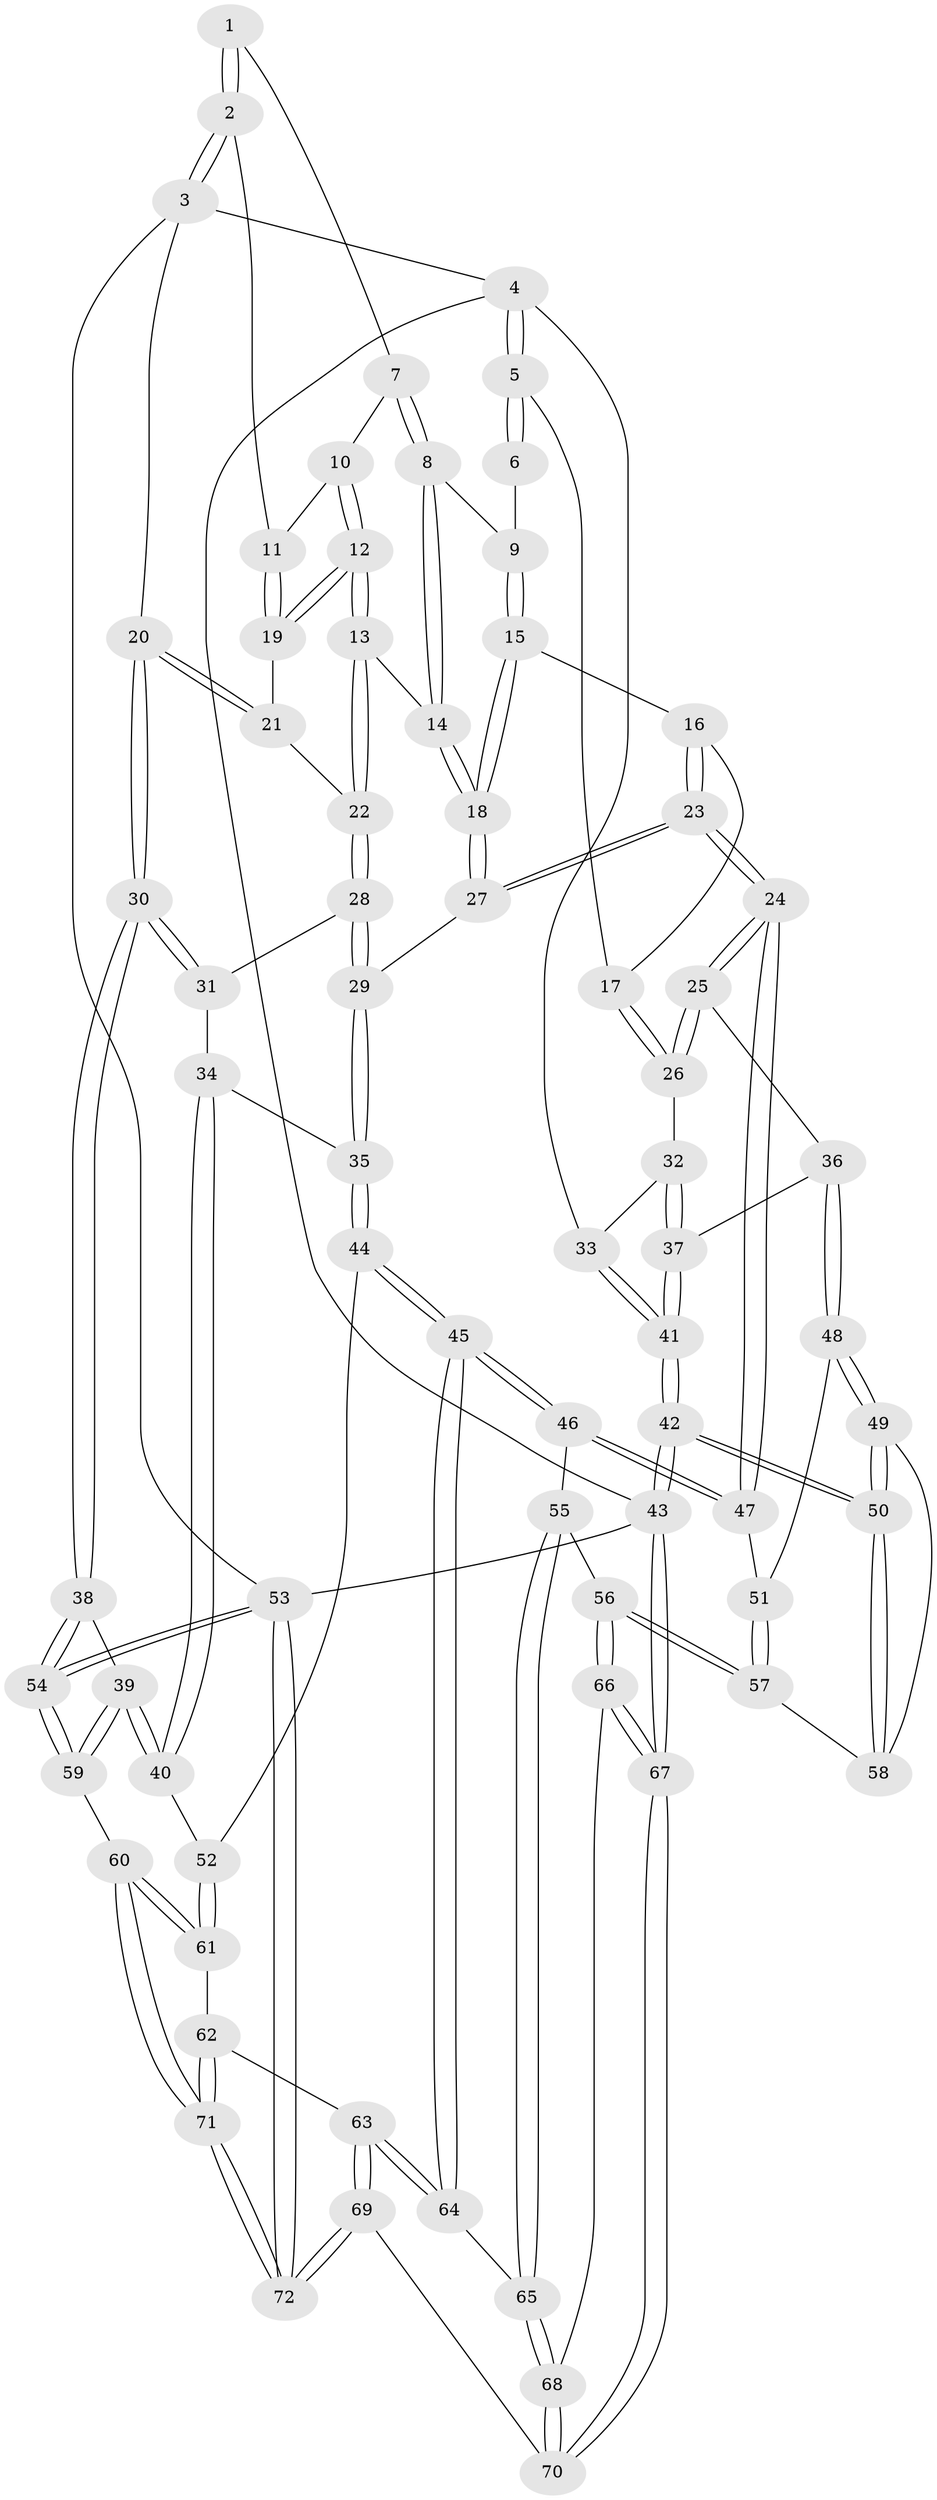 // coarse degree distribution, {3: 0.3181818181818182, 4: 0.5454545454545454, 2: 0.045454545454545456, 8: 0.045454545454545456, 5: 0.045454545454545456}
// Generated by graph-tools (version 1.1) at 2025/38/03/04/25 23:38:25]
// undirected, 72 vertices, 177 edges
graph export_dot {
  node [color=gray90,style=filled];
  1 [pos="+0.4360614506892838+0"];
  2 [pos="+1+0"];
  3 [pos="+1+0"];
  4 [pos="+0+0"];
  5 [pos="+0+0"];
  6 [pos="+0.33201633590348323+0"];
  7 [pos="+0.5757153023000418+0.06663523636124874"];
  8 [pos="+0.5616465033510581+0.1135430871237898"];
  9 [pos="+0.4711607811076377+0.12469195900337787"];
  10 [pos="+0.6110523080719259+0.06279985396259927"];
  11 [pos="+1+0"];
  12 [pos="+0.7505941267769228+0.15296683523785562"];
  13 [pos="+0.7093383408522277+0.24681982989933185"];
  14 [pos="+0.6008597614436819+0.2285865532303611"];
  15 [pos="+0.4106929993839303+0.223890032223843"];
  16 [pos="+0.2843170384470355+0.21267900931554443"];
  17 [pos="+0.28094333697650636+0.21070101761366206"];
  18 [pos="+0.5021276000802404+0.2807145564620355"];
  19 [pos="+0.7909410830804557+0.10553690752237888"];
  20 [pos="+1+0.3525327411983958"];
  21 [pos="+0.8823034278769178+0.2204789903558886"];
  22 [pos="+0.7169798275957298+0.26173692456833697"];
  23 [pos="+0.37226321995827266+0.483318322817736"];
  24 [pos="+0.34943782038972215+0.5094081024989311"];
  25 [pos="+0.23085218477872713+0.4700127423940446"];
  26 [pos="+0.18691683701982406+0.42702269222127415"];
  27 [pos="+0.49594046446215534+0.43765250970041525"];
  28 [pos="+0.732849208192063+0.30169616139726085"];
  29 [pos="+0.574057780449958+0.4743456339272326"];
  30 [pos="+1+0.40864573765615503"];
  31 [pos="+0.8193992279804827+0.36987567767843993"];
  32 [pos="+0.09662835933460456+0.41145995236221766"];
  33 [pos="+0+0.050796191274134136"];
  34 [pos="+0.7752936394638189+0.45006815908529235"];
  35 [pos="+0.6108170047642082+0.5302415590748075"];
  36 [pos="+0.12940300967785087+0.5779639103304984"];
  37 [pos="+0.07007248378354707+0.5411990932517177"];
  38 [pos="+1+0.6163002628159687"];
  39 [pos="+1+0.6475016255843358"];
  40 [pos="+0.7970032033273334+0.6316700567300684"];
  41 [pos="+0+0.6271834198155852"];
  42 [pos="+0+0.9199932443469788"];
  43 [pos="+0+1"];
  44 [pos="+0.6418565712144961+0.6535904536671324"];
  45 [pos="+0.5434758966608361+0.7344072432134108"];
  46 [pos="+0.3808107288332416+0.6312364326869284"];
  47 [pos="+0.34637430628677285+0.562903993651368"];
  48 [pos="+0.1528784926304988+0.6304121300793696"];
  49 [pos="+0.14254675153051433+0.6532889987021685"];
  50 [pos="+0+0.8703576760150707"];
  51 [pos="+0.2432338759263888+0.621197859729136"];
  52 [pos="+0.6853447042551484+0.6613185289195406"];
  53 [pos="+1+1"];
  54 [pos="+1+0.900740362647892"];
  55 [pos="+0.29246717764918084+0.7739646829719057"];
  56 [pos="+0.2560463115532318+0.7908917349495204"];
  57 [pos="+0.24602672993818464+0.7861258200991957"];
  58 [pos="+0.2417387399668173+0.7854404471294758"];
  59 [pos="+0.8257439702016577+0.8643407893564139"];
  60 [pos="+0.8217868564559822+0.8686557269827063"];
  61 [pos="+0.746618702883504+0.7906177054287948"];
  62 [pos="+0.6485039153553568+0.8816305533342238"];
  63 [pos="+0.6275951833764732+0.8875475441559874"];
  64 [pos="+0.5396679060954859+0.7522842590250555"];
  65 [pos="+0.4597709840987858+0.8322853092926578"];
  66 [pos="+0.2728114658152296+0.897605975894184"];
  67 [pos="+0.10456601845356854+1"];
  68 [pos="+0.440700843995954+0.8862450367119006"];
  69 [pos="+0.6221142020591163+1"];
  70 [pos="+0.4839368762628138+1"];
  71 [pos="+0.8199342229218207+0.8835155375938876"];
  72 [pos="+0.897970299619703+1"];
  1 -- 2;
  1 -- 2;
  1 -- 7;
  2 -- 3;
  2 -- 3;
  2 -- 11;
  3 -- 4;
  3 -- 20;
  3 -- 53;
  4 -- 5;
  4 -- 5;
  4 -- 33;
  4 -- 43;
  5 -- 6;
  5 -- 6;
  5 -- 17;
  6 -- 9;
  7 -- 8;
  7 -- 8;
  7 -- 10;
  8 -- 9;
  8 -- 14;
  8 -- 14;
  9 -- 15;
  9 -- 15;
  10 -- 11;
  10 -- 12;
  10 -- 12;
  11 -- 19;
  11 -- 19;
  12 -- 13;
  12 -- 13;
  12 -- 19;
  12 -- 19;
  13 -- 14;
  13 -- 22;
  13 -- 22;
  14 -- 18;
  14 -- 18;
  15 -- 16;
  15 -- 18;
  15 -- 18;
  16 -- 17;
  16 -- 23;
  16 -- 23;
  17 -- 26;
  17 -- 26;
  18 -- 27;
  18 -- 27;
  19 -- 21;
  20 -- 21;
  20 -- 21;
  20 -- 30;
  20 -- 30;
  21 -- 22;
  22 -- 28;
  22 -- 28;
  23 -- 24;
  23 -- 24;
  23 -- 27;
  23 -- 27;
  24 -- 25;
  24 -- 25;
  24 -- 47;
  24 -- 47;
  25 -- 26;
  25 -- 26;
  25 -- 36;
  26 -- 32;
  27 -- 29;
  28 -- 29;
  28 -- 29;
  28 -- 31;
  29 -- 35;
  29 -- 35;
  30 -- 31;
  30 -- 31;
  30 -- 38;
  30 -- 38;
  31 -- 34;
  32 -- 33;
  32 -- 37;
  32 -- 37;
  33 -- 41;
  33 -- 41;
  34 -- 35;
  34 -- 40;
  34 -- 40;
  35 -- 44;
  35 -- 44;
  36 -- 37;
  36 -- 48;
  36 -- 48;
  37 -- 41;
  37 -- 41;
  38 -- 39;
  38 -- 54;
  38 -- 54;
  39 -- 40;
  39 -- 40;
  39 -- 59;
  39 -- 59;
  40 -- 52;
  41 -- 42;
  41 -- 42;
  42 -- 43;
  42 -- 43;
  42 -- 50;
  42 -- 50;
  43 -- 67;
  43 -- 67;
  43 -- 53;
  44 -- 45;
  44 -- 45;
  44 -- 52;
  45 -- 46;
  45 -- 46;
  45 -- 64;
  45 -- 64;
  46 -- 47;
  46 -- 47;
  46 -- 55;
  47 -- 51;
  48 -- 49;
  48 -- 49;
  48 -- 51;
  49 -- 50;
  49 -- 50;
  49 -- 58;
  50 -- 58;
  50 -- 58;
  51 -- 57;
  51 -- 57;
  52 -- 61;
  52 -- 61;
  53 -- 54;
  53 -- 54;
  53 -- 72;
  53 -- 72;
  54 -- 59;
  54 -- 59;
  55 -- 56;
  55 -- 65;
  55 -- 65;
  56 -- 57;
  56 -- 57;
  56 -- 66;
  56 -- 66;
  57 -- 58;
  59 -- 60;
  60 -- 61;
  60 -- 61;
  60 -- 71;
  60 -- 71;
  61 -- 62;
  62 -- 63;
  62 -- 71;
  62 -- 71;
  63 -- 64;
  63 -- 64;
  63 -- 69;
  63 -- 69;
  64 -- 65;
  65 -- 68;
  65 -- 68;
  66 -- 67;
  66 -- 67;
  66 -- 68;
  67 -- 70;
  67 -- 70;
  68 -- 70;
  68 -- 70;
  69 -- 70;
  69 -- 72;
  69 -- 72;
  71 -- 72;
  71 -- 72;
}
